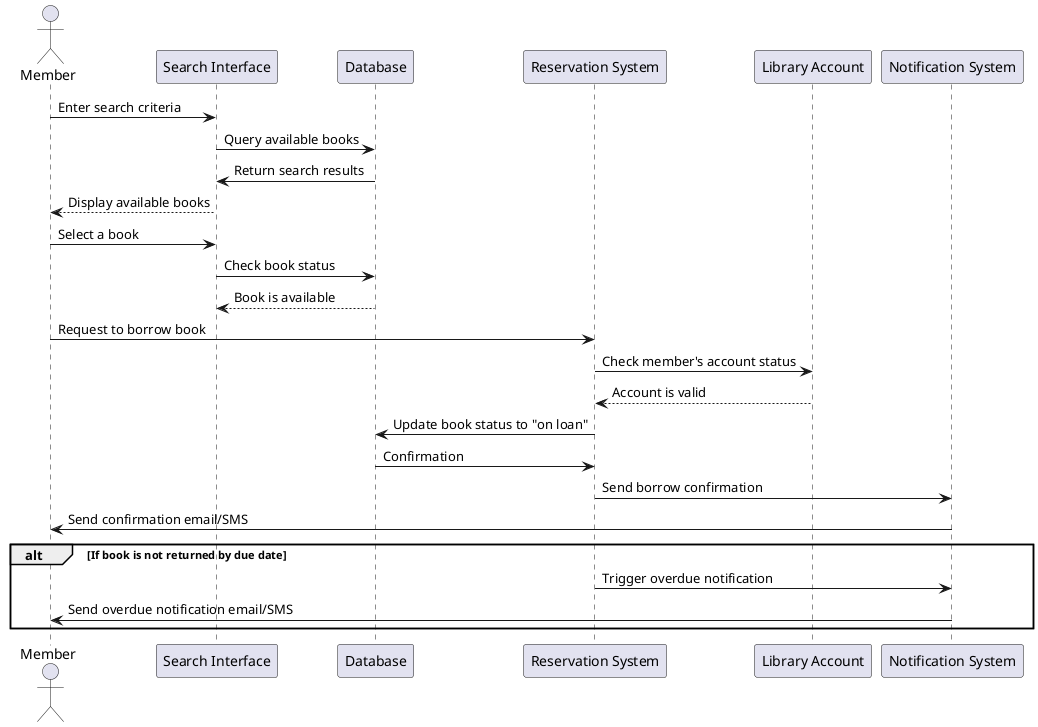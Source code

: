 @startuml
actor Member as member
participant "Search Interface" as searchInterface
participant "Database" as database
participant "Reservation System" as reservationSystem
participant "Library Account" as account
participant "Notification System" as notificationSystem

member -> searchInterface: Enter search criteria
searchInterface -> database: Query available books
database -> searchInterface: Return search results
searchInterface --> member: Display available books

member -> searchInterface: Select a book
searchInterface -> database: Check book status
database --> searchInterface: Book is available

member -> reservationSystem: Request to borrow book
reservationSystem -> account: Check member's account status
account --> reservationSystem: Account is valid

reservationSystem -> database: Update book status to "on loan"
database -> reservationSystem: Confirmation
reservationSystem -> notificationSystem: Send borrow confirmation
notificationSystem -> member: Send confirmation email/SMS

alt If book is not returned by due date
    reservationSystem -> notificationSystem: Trigger overdue notification
    notificationSystem -> member: Send overdue notification email/SMS
end

@enduml